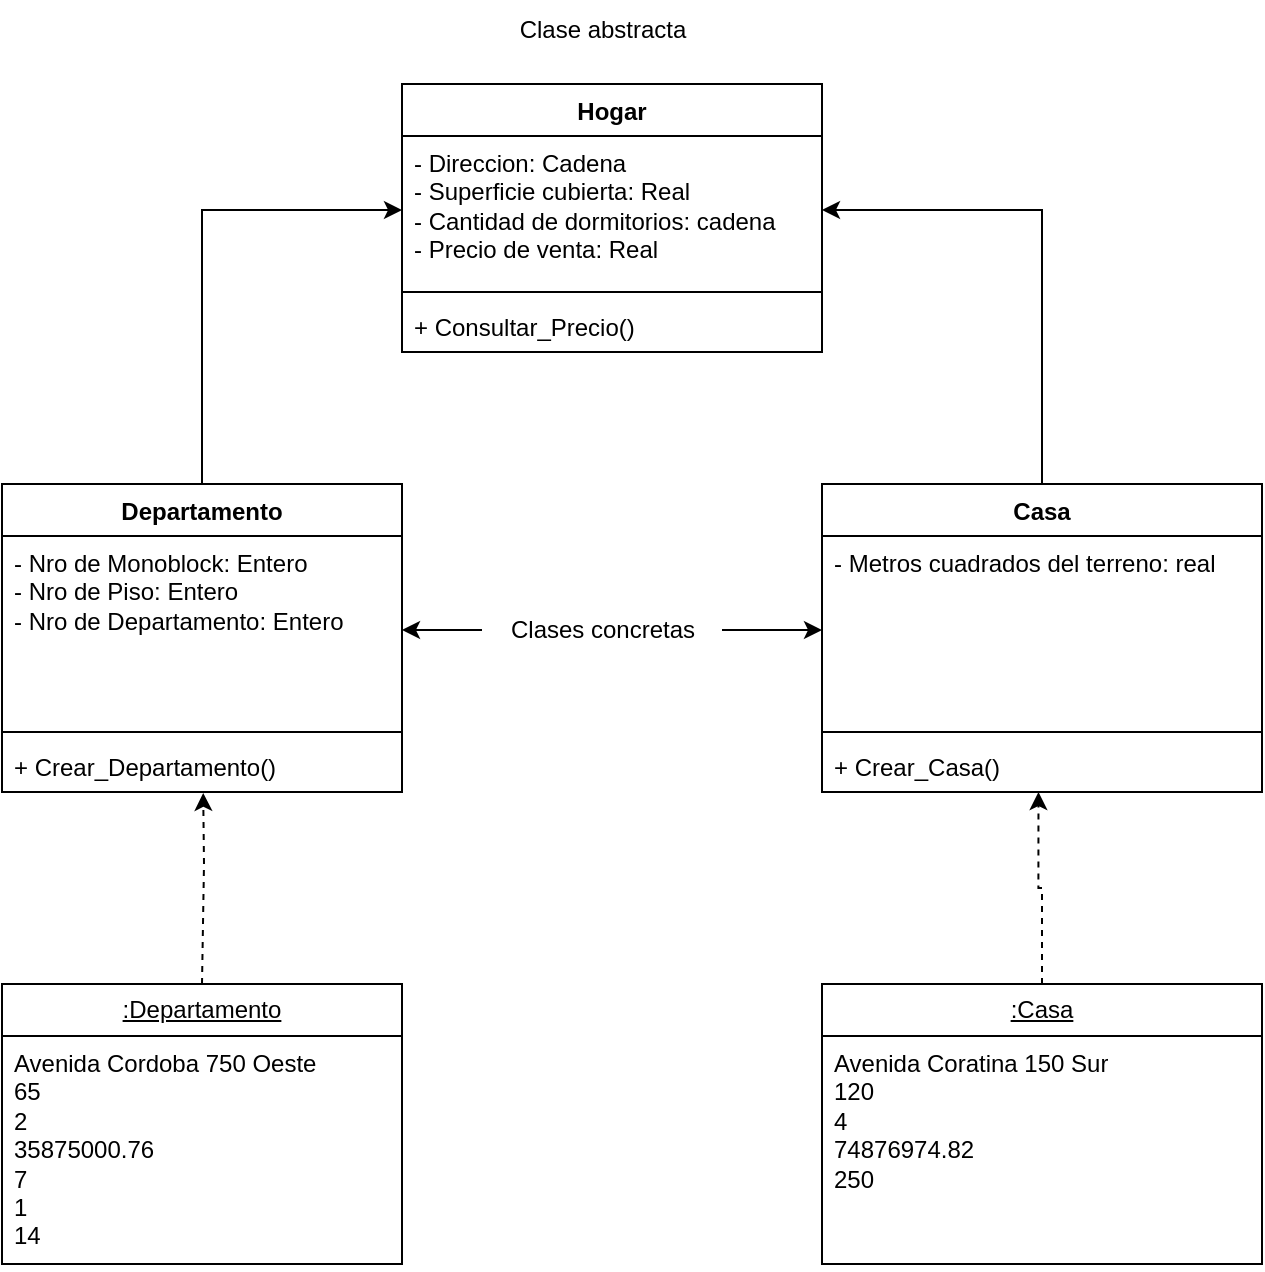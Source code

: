<mxfile version="24.0.4" type="device">
  <diagram name="Página-1" id="4q97WJzuzfJRRdTb3_nO">
    <mxGraphModel dx="880" dy="524" grid="1" gridSize="10" guides="1" tooltips="1" connect="1" arrows="1" fold="1" page="1" pageScale="1" pageWidth="1169" pageHeight="827" math="0" shadow="0">
      <root>
        <mxCell id="0" />
        <mxCell id="1" parent="0" />
        <mxCell id="JNKxjRfq65rnDQj5Y1nx-1" value="Hogar" style="swimlane;fontStyle=1;align=center;verticalAlign=top;childLayout=stackLayout;horizontal=1;startSize=26;horizontalStack=0;resizeParent=1;resizeParentMax=0;resizeLast=0;collapsible=1;marginBottom=0;whiteSpace=wrap;html=1;" vertex="1" parent="1">
          <mxGeometry x="320" y="80" width="210" height="134" as="geometry" />
        </mxCell>
        <mxCell id="JNKxjRfq65rnDQj5Y1nx-2" value="- Direccion: Cadena&lt;div&gt;- Superficie cubierta: Real&lt;/div&gt;&lt;div&gt;- Cantidad de dormitorios: cadena&lt;/div&gt;&lt;div&gt;- Precio de venta: Real&lt;/div&gt;" style="text;strokeColor=none;fillColor=none;align=left;verticalAlign=top;spacingLeft=4;spacingRight=4;overflow=hidden;rotatable=0;points=[[0,0.5],[1,0.5]];portConstraint=eastwest;whiteSpace=wrap;html=1;" vertex="1" parent="JNKxjRfq65rnDQj5Y1nx-1">
          <mxGeometry y="26" width="210" height="74" as="geometry" />
        </mxCell>
        <mxCell id="JNKxjRfq65rnDQj5Y1nx-3" value="" style="line;strokeWidth=1;fillColor=none;align=left;verticalAlign=middle;spacingTop=-1;spacingLeft=3;spacingRight=3;rotatable=0;labelPosition=right;points=[];portConstraint=eastwest;strokeColor=inherit;" vertex="1" parent="JNKxjRfq65rnDQj5Y1nx-1">
          <mxGeometry y="100" width="210" height="8" as="geometry" />
        </mxCell>
        <mxCell id="JNKxjRfq65rnDQj5Y1nx-4" value="+ Consultar_Precio()" style="text;strokeColor=none;fillColor=none;align=left;verticalAlign=top;spacingLeft=4;spacingRight=4;overflow=hidden;rotatable=0;points=[[0,0.5],[1,0.5]];portConstraint=eastwest;whiteSpace=wrap;html=1;" vertex="1" parent="JNKxjRfq65rnDQj5Y1nx-1">
          <mxGeometry y="108" width="210" height="26" as="geometry" />
        </mxCell>
        <mxCell id="JNKxjRfq65rnDQj5Y1nx-15" style="edgeStyle=orthogonalEdgeStyle;rounded=0;orthogonalLoop=1;jettySize=auto;html=1;exitX=0.5;exitY=0;exitDx=0;exitDy=0;entryX=0;entryY=0.5;entryDx=0;entryDy=0;" edge="1" parent="1" source="JNKxjRfq65rnDQj5Y1nx-7" target="JNKxjRfq65rnDQj5Y1nx-2">
          <mxGeometry relative="1" as="geometry" />
        </mxCell>
        <mxCell id="JNKxjRfq65rnDQj5Y1nx-7" value="Departamento" style="swimlane;fontStyle=1;align=center;verticalAlign=top;childLayout=stackLayout;horizontal=1;startSize=26;horizontalStack=0;resizeParent=1;resizeParentMax=0;resizeLast=0;collapsible=1;marginBottom=0;whiteSpace=wrap;html=1;" vertex="1" parent="1">
          <mxGeometry x="120" y="280" width="200" height="154" as="geometry" />
        </mxCell>
        <mxCell id="JNKxjRfq65rnDQj5Y1nx-8" value="&lt;div&gt;- Nro de Monoblock: Entero&lt;/div&gt;- Nro de Piso: Entero&lt;div&gt;- Nro de Departamento: Entero&lt;/div&gt;&lt;div&gt;&lt;br&gt;&lt;/div&gt;" style="text;strokeColor=none;fillColor=none;align=left;verticalAlign=top;spacingLeft=4;spacingRight=4;overflow=hidden;rotatable=0;points=[[0,0.5],[1,0.5]];portConstraint=eastwest;whiteSpace=wrap;html=1;" vertex="1" parent="JNKxjRfq65rnDQj5Y1nx-7">
          <mxGeometry y="26" width="200" height="94" as="geometry" />
        </mxCell>
        <mxCell id="JNKxjRfq65rnDQj5Y1nx-9" value="" style="line;strokeWidth=1;fillColor=none;align=left;verticalAlign=middle;spacingTop=-1;spacingLeft=3;spacingRight=3;rotatable=0;labelPosition=right;points=[];portConstraint=eastwest;strokeColor=inherit;" vertex="1" parent="JNKxjRfq65rnDQj5Y1nx-7">
          <mxGeometry y="120" width="200" height="8" as="geometry" />
        </mxCell>
        <mxCell id="JNKxjRfq65rnDQj5Y1nx-10" value="+ Crear_Departamento()" style="text;strokeColor=none;fillColor=none;align=left;verticalAlign=top;spacingLeft=4;spacingRight=4;overflow=hidden;rotatable=0;points=[[0,0.5],[1,0.5]];portConstraint=eastwest;whiteSpace=wrap;html=1;" vertex="1" parent="JNKxjRfq65rnDQj5Y1nx-7">
          <mxGeometry y="128" width="200" height="26" as="geometry" />
        </mxCell>
        <mxCell id="JNKxjRfq65rnDQj5Y1nx-16" style="edgeStyle=orthogonalEdgeStyle;rounded=0;orthogonalLoop=1;jettySize=auto;html=1;exitX=0.5;exitY=0;exitDx=0;exitDy=0;entryX=1;entryY=0.5;entryDx=0;entryDy=0;" edge="1" parent="1" source="JNKxjRfq65rnDQj5Y1nx-11" target="JNKxjRfq65rnDQj5Y1nx-2">
          <mxGeometry relative="1" as="geometry" />
        </mxCell>
        <mxCell id="JNKxjRfq65rnDQj5Y1nx-11" value="Casa" style="swimlane;fontStyle=1;align=center;verticalAlign=top;childLayout=stackLayout;horizontal=1;startSize=26;horizontalStack=0;resizeParent=1;resizeParentMax=0;resizeLast=0;collapsible=1;marginBottom=0;whiteSpace=wrap;html=1;" vertex="1" parent="1">
          <mxGeometry x="530" y="280" width="220" height="154" as="geometry" />
        </mxCell>
        <mxCell id="JNKxjRfq65rnDQj5Y1nx-12" value="&lt;div&gt;- Metros cuadrados del terreno: real&lt;/div&gt;" style="text;strokeColor=none;fillColor=none;align=left;verticalAlign=top;spacingLeft=4;spacingRight=4;overflow=hidden;rotatable=0;points=[[0,0.5],[1,0.5]];portConstraint=eastwest;whiteSpace=wrap;html=1;" vertex="1" parent="JNKxjRfq65rnDQj5Y1nx-11">
          <mxGeometry y="26" width="220" height="94" as="geometry" />
        </mxCell>
        <mxCell id="JNKxjRfq65rnDQj5Y1nx-13" value="" style="line;strokeWidth=1;fillColor=none;align=left;verticalAlign=middle;spacingTop=-1;spacingLeft=3;spacingRight=3;rotatable=0;labelPosition=right;points=[];portConstraint=eastwest;strokeColor=inherit;" vertex="1" parent="JNKxjRfq65rnDQj5Y1nx-11">
          <mxGeometry y="120" width="220" height="8" as="geometry" />
        </mxCell>
        <mxCell id="JNKxjRfq65rnDQj5Y1nx-14" value="+ Crear_Casa()" style="text;strokeColor=none;fillColor=none;align=left;verticalAlign=top;spacingLeft=4;spacingRight=4;overflow=hidden;rotatable=0;points=[[0,0.5],[1,0.5]];portConstraint=eastwest;whiteSpace=wrap;html=1;" vertex="1" parent="JNKxjRfq65rnDQj5Y1nx-11">
          <mxGeometry y="128" width="220" height="26" as="geometry" />
        </mxCell>
        <mxCell id="JNKxjRfq65rnDQj5Y1nx-17" value="Clase abstracta" style="text;html=1;align=center;verticalAlign=middle;resizable=0;points=[];autosize=1;strokeColor=none;fillColor=none;" vertex="1" parent="1">
          <mxGeometry x="365" y="38" width="110" height="30" as="geometry" />
        </mxCell>
        <mxCell id="JNKxjRfq65rnDQj5Y1nx-19" style="edgeStyle=orthogonalEdgeStyle;rounded=0;orthogonalLoop=1;jettySize=auto;html=1;" edge="1" parent="1" source="JNKxjRfq65rnDQj5Y1nx-18" target="JNKxjRfq65rnDQj5Y1nx-12">
          <mxGeometry relative="1" as="geometry" />
        </mxCell>
        <mxCell id="JNKxjRfq65rnDQj5Y1nx-20" style="edgeStyle=orthogonalEdgeStyle;rounded=0;orthogonalLoop=1;jettySize=auto;html=1;entryX=1;entryY=0.5;entryDx=0;entryDy=0;" edge="1" parent="1" source="JNKxjRfq65rnDQj5Y1nx-18" target="JNKxjRfq65rnDQj5Y1nx-8">
          <mxGeometry relative="1" as="geometry" />
        </mxCell>
        <mxCell id="JNKxjRfq65rnDQj5Y1nx-18" value="Clases concretas" style="text;html=1;align=center;verticalAlign=middle;resizable=0;points=[];autosize=1;strokeColor=none;fillColor=none;" vertex="1" parent="1">
          <mxGeometry x="360" y="338" width="120" height="30" as="geometry" />
        </mxCell>
        <mxCell id="JNKxjRfq65rnDQj5Y1nx-21" value="&lt;u&gt;:Departamento&lt;/u&gt;" style="swimlane;fontStyle=0;childLayout=stackLayout;horizontal=1;startSize=26;fillColor=none;horizontalStack=0;resizeParent=1;resizeParentMax=0;resizeLast=0;collapsible=1;marginBottom=0;whiteSpace=wrap;html=1;" vertex="1" parent="1">
          <mxGeometry x="120" y="530" width="200" height="140" as="geometry" />
        </mxCell>
        <mxCell id="JNKxjRfq65rnDQj5Y1nx-22" value="Avenida Cordoba 750 Oeste&lt;div&gt;65&lt;/div&gt;&lt;div&gt;2&lt;/div&gt;&lt;div&gt;35875000.76&lt;/div&gt;&lt;div&gt;7&lt;/div&gt;&lt;div&gt;1&lt;/div&gt;&lt;div&gt;14&lt;/div&gt;" style="text;strokeColor=none;fillColor=none;align=left;verticalAlign=top;spacingLeft=4;spacingRight=4;overflow=hidden;rotatable=0;points=[[0,0.5],[1,0.5]];portConstraint=eastwest;whiteSpace=wrap;html=1;" vertex="1" parent="JNKxjRfq65rnDQj5Y1nx-21">
          <mxGeometry y="26" width="200" height="114" as="geometry" />
        </mxCell>
        <mxCell id="JNKxjRfq65rnDQj5Y1nx-35" style="edgeStyle=orthogonalEdgeStyle;rounded=0;orthogonalLoop=1;jettySize=auto;html=1;exitX=0.5;exitY=0;exitDx=0;exitDy=0;entryX=0.492;entryY=1;entryDx=0;entryDy=0;entryPerimeter=0;dashed=1;" edge="1" parent="1" source="JNKxjRfq65rnDQj5Y1nx-29" target="JNKxjRfq65rnDQj5Y1nx-14">
          <mxGeometry relative="1" as="geometry">
            <mxPoint x="639.889" y="440" as="targetPoint" />
          </mxGeometry>
        </mxCell>
        <mxCell id="JNKxjRfq65rnDQj5Y1nx-29" value="&lt;u&gt;:Casa&lt;/u&gt;" style="swimlane;fontStyle=0;childLayout=stackLayout;horizontal=1;startSize=26;fillColor=none;horizontalStack=0;resizeParent=1;resizeParentMax=0;resizeLast=0;collapsible=1;marginBottom=0;whiteSpace=wrap;html=1;" vertex="1" parent="1">
          <mxGeometry x="530" y="530" width="220" height="140" as="geometry" />
        </mxCell>
        <mxCell id="JNKxjRfq65rnDQj5Y1nx-30" value="Avenida Coratina 150 Sur&lt;div&gt;&lt;span style=&quot;background-color: initial;&quot;&gt;120&lt;/span&gt;&lt;/div&gt;&lt;div&gt;4&lt;/div&gt;&lt;div&gt;74876974.82&lt;/div&gt;&lt;div&gt;250&lt;/div&gt;" style="text;strokeColor=none;fillColor=none;align=left;verticalAlign=top;spacingLeft=4;spacingRight=4;overflow=hidden;rotatable=0;points=[[0,0.5],[1,0.5]];portConstraint=eastwest;whiteSpace=wrap;html=1;" vertex="1" parent="JNKxjRfq65rnDQj5Y1nx-29">
          <mxGeometry y="26" width="220" height="114" as="geometry" />
        </mxCell>
        <mxCell id="JNKxjRfq65rnDQj5Y1nx-32" style="edgeStyle=orthogonalEdgeStyle;rounded=0;orthogonalLoop=1;jettySize=auto;html=1;exitX=0.5;exitY=0;exitDx=0;exitDy=0;entryX=0.503;entryY=1.017;entryDx=0;entryDy=0;entryPerimeter=0;strokeColor=default;dashed=1;" edge="1" parent="1" source="JNKxjRfq65rnDQj5Y1nx-21" target="JNKxjRfq65rnDQj5Y1nx-10">
          <mxGeometry relative="1" as="geometry">
            <Array as="points">
              <mxPoint x="221" y="470" />
              <mxPoint x="221" y="470" />
            </Array>
          </mxGeometry>
        </mxCell>
      </root>
    </mxGraphModel>
  </diagram>
</mxfile>
